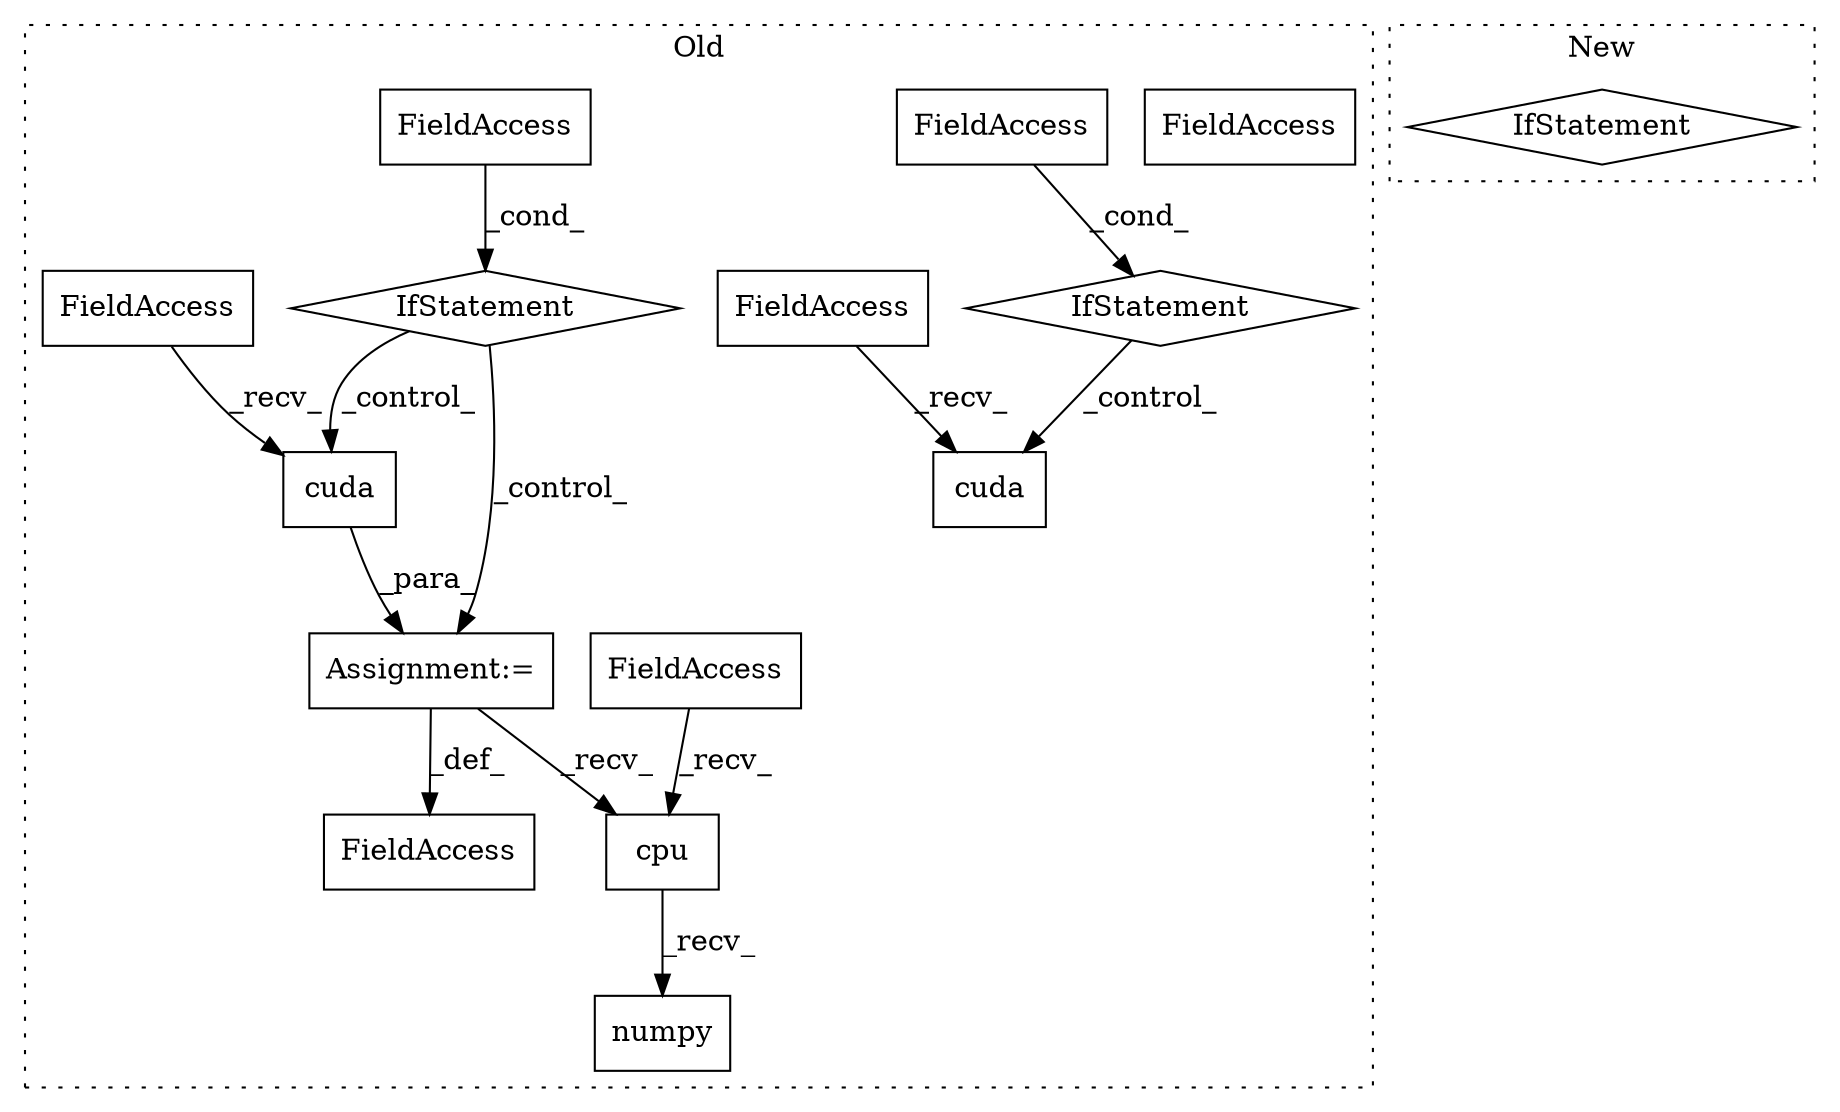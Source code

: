 digraph G {
subgraph cluster0 {
1 [label="numpy" a="32" s="5614" l="7" shape="box"];
3 [label="cpu" a="32" s="5608" l="5" shape="box"];
4 [label="FieldAccess" a="22" s="5594" l="8" shape="box"];
5 [label="cuda" a="32" s="4845" l="6" shape="box"];
6 [label="FieldAccess" a="22" s="4817" l="13" shape="box"];
7 [label="cuda" a="32" s="4229" l="6" shape="box"];
8 [label="FieldAccess" a="22" s="4219" l="9" shape="box"];
9 [label="FieldAccess" a="22" s="4796" l="4" shape="box"];
10 [label="IfStatement" a="25" s="4194,4207" l="4,2" shape="diamond"];
11 [label="Assignment:=" a="7" s="4830" l="1" shape="box"];
12 [label="IfStatement" a="25" s="4792,4805" l="4,2" shape="diamond"];
13 [label="FieldAccess" a="22" s="4796" l="4" shape="box"];
14 [label="FieldAccess" a="22" s="4198" l="4" shape="box"];
15 [label="FieldAccess" a="22" s="4831" l="13" shape="box"];
label = "Old";
style="dotted";
}
subgraph cluster1 {
2 [label="IfStatement" a="25" s="3832" l="3" shape="diamond"];
label = "New";
style="dotted";
}
3 -> 1 [label="_recv_"];
4 -> 3 [label="_recv_"];
5 -> 11 [label="_para_"];
8 -> 7 [label="_recv_"];
10 -> 7 [label="_control_"];
11 -> 6 [label="_def_"];
11 -> 3 [label="_recv_"];
12 -> 5 [label="_control_"];
12 -> 11 [label="_control_"];
13 -> 12 [label="_cond_"];
14 -> 10 [label="_cond_"];
15 -> 5 [label="_recv_"];
}